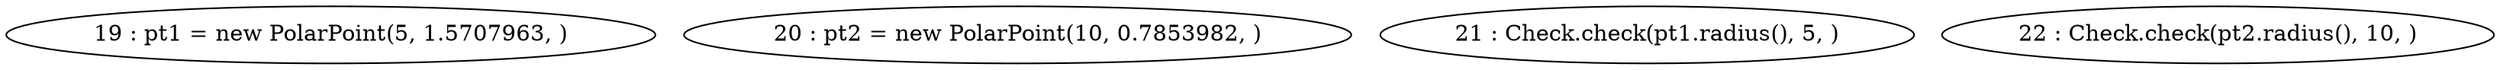 digraph G {
"19 : pt1 = new PolarPoint(5, 1.5707963, )"
"20 : pt2 = new PolarPoint(10, 0.7853982, )"
"21 : Check.check(pt1.radius(), 5, )"
"22 : Check.check(pt2.radius(), 10, )"
}